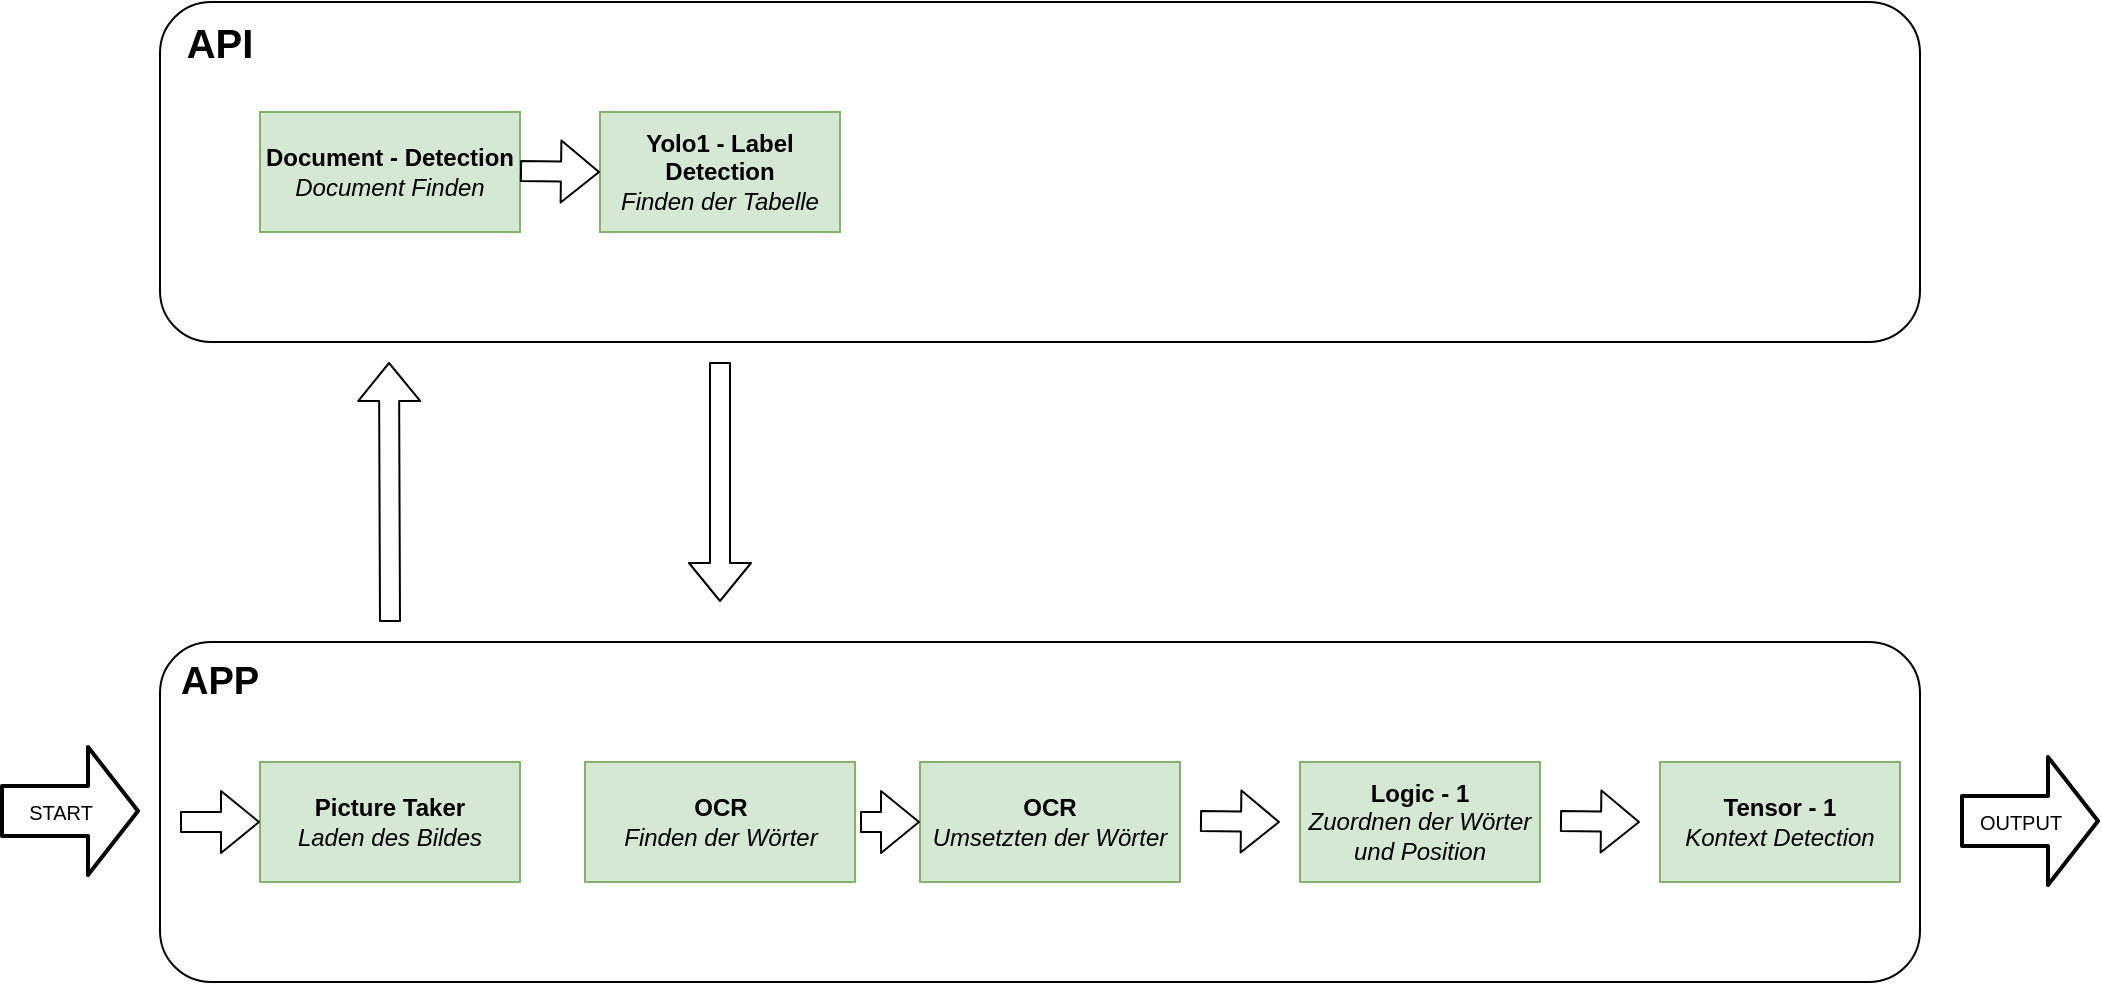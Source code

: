 <mxfile version="13.3.9" type="device" pages="2"><diagram id="wzDFNLVjh6_5oG3AAYfa" name="Übersicht"><mxGraphModel dx="1426" dy="905" grid="1" gridSize="10" guides="1" tooltips="1" connect="1" arrows="1" fold="1" page="1" pageScale="1" pageWidth="1169" pageHeight="827" math="0" shadow="0"><root><mxCell id="0"/><mxCell id="1" parent="0"/><mxCell id="Sfj_BKfz3mlcm8sz1EZm-1" value="" style="rounded=1;whiteSpace=wrap;html=1;" vertex="1" parent="1"><mxGeometry x="80" y="520" width="880" height="170" as="geometry"/></mxCell><mxCell id="Sfj_BKfz3mlcm8sz1EZm-3" value="" style="rounded=1;whiteSpace=wrap;html=1;" vertex="1" parent="1"><mxGeometry x="80" y="200" width="880" height="170" as="geometry"/></mxCell><mxCell id="PIfYHSFAylh4_fFMRjb5-8" value="&lt;font style=&quot;font-size: 14px&quot;&gt;&lt;b&gt;&amp;nbsp;Zurück/Nächstes Bild&amp;nbsp;&lt;/b&gt;&lt;/font&gt;" style="edgeStyle=orthogonalEdgeStyle;rounded=0;orthogonalLoop=1;jettySize=auto;html=1;strokeWidth=6;fillColor=#0050ef;strokeColor=#001DBC;" parent="1" source="PIfYHSFAylh4_fFMRjb5-3" edge="1"><mxGeometry relative="1" as="geometry"><Array as="points"><mxPoint x="1040" y="20"/><mxPoint x="130" y="20"/></Array><mxPoint x="130" y="230" as="targetPoint"/></mxGeometry></mxCell><mxCell id="PIfYHSFAylh4_fFMRjb5-9" value="&lt;font style=&quot;font-size: 10px&quot;&gt;START&lt;/font&gt;" style="shape=flexArrow;endArrow=classic;html=1;strokeWidth=2;entryX=0;entryY=0.5;entryDx=0;entryDy=0;endWidth=37;endSize=7.67;startSize=10;sourcePerimeterSpacing=0;fontColor=#000000;labelBorderColor=none;width=24;" parent="1" edge="1"><mxGeometry x="-0.143" width="50" height="50" relative="1" as="geometry"><mxPoint y="604.5" as="sourcePoint"/><mxPoint x="70" y="604.5" as="targetPoint"/><mxPoint as="offset"/></mxGeometry></mxCell><mxCell id="PIfYHSFAylh4_fFMRjb5-12" value="&lt;b&gt;Document - Detection&lt;/b&gt;&lt;br&gt;&lt;i&gt;Document Finden&lt;/i&gt;" style="rounded=0;whiteSpace=wrap;html=1;fillColor=#d5e8d4;strokeColor=#82b366;" parent="1" vertex="1"><mxGeometry x="130" y="255" width="130" height="60" as="geometry"/></mxCell><mxCell id="PIfYHSFAylh4_fFMRjb5-13" value="&lt;b&gt;Yolo1 - Label Detection&lt;/b&gt;&lt;br&gt;&lt;i&gt;Finden der Tabelle&lt;/i&gt;" style="rounded=0;whiteSpace=wrap;html=1;fillColor=#d5e8d4;strokeColor=#82b366;" parent="1" vertex="1"><mxGeometry x="300" y="255" width="120" height="60" as="geometry"/></mxCell><mxCell id="PIfYHSFAylh4_fFMRjb5-14" value="&lt;b&gt;OCR&lt;br&gt;&lt;/b&gt;&lt;i&gt;Finden der Wörter&lt;/i&gt;" style="rounded=0;whiteSpace=wrap;html=1;fillColor=#d5e8d4;strokeColor=#82b366;" parent="1" vertex="1"><mxGeometry x="292.5" y="580" width="135" height="60" as="geometry"/></mxCell><mxCell id="PIfYHSFAylh4_fFMRjb5-15" value="&lt;b&gt;OCR&lt;br&gt;&lt;/b&gt;&lt;i&gt;Umsetzten der Wörter&lt;/i&gt;" style="rounded=0;whiteSpace=wrap;html=1;fillColor=#d5e8d4;strokeColor=#82b366;" parent="1" vertex="1"><mxGeometry x="460" y="580" width="130" height="60" as="geometry"/></mxCell><mxCell id="PIfYHSFAylh4_fFMRjb5-16" value="&lt;b&gt;Tensor - 1&lt;/b&gt;&lt;br&gt;&lt;i&gt;Kontext Detection&lt;/i&gt;" style="rounded=0;whiteSpace=wrap;html=1;fillColor=#d5e8d4;strokeColor=#82b366;" parent="1" vertex="1"><mxGeometry x="830" y="580" width="120" height="60" as="geometry"/></mxCell><mxCell id="PIfYHSFAylh4_fFMRjb5-18" value="&lt;b&gt;Logic - 1&lt;/b&gt;&lt;br&gt;&lt;i&gt;Zuordnen der Wörter und Position&lt;/i&gt;" style="rounded=0;whiteSpace=wrap;html=1;fillColor=#d5e8d4;strokeColor=#82b366;" parent="1" vertex="1"><mxGeometry x="650" y="580" width="120" height="60" as="geometry"/></mxCell><mxCell id="Sfj_BKfz3mlcm8sz1EZm-2" value="&lt;b&gt;&lt;font style=&quot;font-size: 19px&quot;&gt;APP&lt;/font&gt;&lt;/b&gt;" style="text;html=1;strokeColor=none;fillColor=none;align=center;verticalAlign=middle;whiteSpace=wrap;rounded=0;" vertex="1" parent="1"><mxGeometry x="90" y="530" width="40" height="20" as="geometry"/></mxCell><mxCell id="Sfj_BKfz3mlcm8sz1EZm-4" value="&lt;b&gt;&lt;font style=&quot;font-size: 20px&quot;&gt;API&lt;/font&gt;&lt;/b&gt;" style="text;html=1;strokeColor=none;fillColor=none;align=center;verticalAlign=middle;whiteSpace=wrap;rounded=0;" vertex="1" parent="1"><mxGeometry x="90" y="210" width="40" height="20" as="geometry"/></mxCell><mxCell id="Sfj_BKfz3mlcm8sz1EZm-5" value="&lt;b&gt;Picture Taker&lt;/b&gt;&lt;br&gt;&lt;i&gt;Laden des Bildes&lt;/i&gt;" style="rounded=0;whiteSpace=wrap;html=1;fillColor=#d5e8d4;strokeColor=#82b366;" vertex="1" parent="1"><mxGeometry x="130" y="580" width="130" height="60" as="geometry"/></mxCell><mxCell id="Sfj_BKfz3mlcm8sz1EZm-6" value="" style="shape=flexArrow;endArrow=classic;html=1;" edge="1" parent="1"><mxGeometry width="50" height="50" relative="1" as="geometry"><mxPoint x="195" y="510" as="sourcePoint"/><mxPoint x="194.5" y="380" as="targetPoint"/></mxGeometry></mxCell><mxCell id="Sfj_BKfz3mlcm8sz1EZm-7" value="" style="shape=flexArrow;endArrow=classic;html=1;" edge="1" parent="1"><mxGeometry width="50" height="50" relative="1" as="geometry"><mxPoint x="360" y="380" as="sourcePoint"/><mxPoint x="360" y="500" as="targetPoint"/></mxGeometry></mxCell><mxCell id="Sfj_BKfz3mlcm8sz1EZm-8" value="" style="shape=flexArrow;endArrow=classic;html=1;entryX=0;entryY=0.5;entryDx=0;entryDy=0;" edge="1" parent="1" target="Sfj_BKfz3mlcm8sz1EZm-5"><mxGeometry width="50" height="50" relative="1" as="geometry"><mxPoint x="90" y="610" as="sourcePoint"/><mxPoint x="130" y="580" as="targetPoint"/></mxGeometry></mxCell><mxCell id="Sfj_BKfz3mlcm8sz1EZm-10" value="" style="shape=flexArrow;endArrow=classic;html=1;" edge="1" parent="1"><mxGeometry width="50" height="50" relative="1" as="geometry"><mxPoint x="260" y="284.5" as="sourcePoint"/><mxPoint x="300" y="285" as="targetPoint"/></mxGeometry></mxCell><mxCell id="Sfj_BKfz3mlcm8sz1EZm-11" value="" style="shape=flexArrow;endArrow=classic;html=1;" edge="1" parent="1"><mxGeometry width="50" height="50" relative="1" as="geometry"><mxPoint x="430" y="610" as="sourcePoint"/><mxPoint x="460" y="610" as="targetPoint"/></mxGeometry></mxCell><mxCell id="Sfj_BKfz3mlcm8sz1EZm-12" value="" style="shape=flexArrow;endArrow=classic;html=1;" edge="1" parent="1"><mxGeometry width="50" height="50" relative="1" as="geometry"><mxPoint x="600" y="609.5" as="sourcePoint"/><mxPoint x="640" y="610" as="targetPoint"/></mxGeometry></mxCell><mxCell id="Sfj_BKfz3mlcm8sz1EZm-13" value="" style="shape=flexArrow;endArrow=classic;html=1;" edge="1" parent="1"><mxGeometry width="50" height="50" relative="1" as="geometry"><mxPoint x="780" y="609.5" as="sourcePoint"/><mxPoint x="820" y="610" as="targetPoint"/></mxGeometry></mxCell><mxCell id="Sfj_BKfz3mlcm8sz1EZm-15" value="&lt;font style=&quot;font-size: 10px&quot;&gt;OUTPUT&lt;br&gt;&lt;/font&gt;" style="shape=flexArrow;endArrow=classic;html=1;strokeWidth=2;entryX=0;entryY=0.5;entryDx=0;entryDy=0;endWidth=37;endSize=7.67;startSize=10;sourcePerimeterSpacing=0;fontColor=#000000;labelBorderColor=none;width=24;" edge="1" parent="1"><mxGeometry x="-0.143" width="50" height="50" relative="1" as="geometry"><mxPoint x="980" y="609.5" as="sourcePoint"/><mxPoint x="1050" y="609.5" as="targetPoint"/><mxPoint as="offset"/></mxGeometry></mxCell></root></mxGraphModel></diagram><diagram id="4sU3EDd1HIAh3fH0Yquz" name="Mockups"><mxGraphModel dx="1426" dy="905" grid="1" gridSize="10" guides="1" tooltips="1" connect="1" arrows="1" fold="1" page="1" pageScale="1" pageWidth="1169" pageHeight="827" math="0" shadow="0"><root><mxCell id="UN1vTohB_gcS5oZ3SH4d-0"/><mxCell id="UN1vTohB_gcS5oZ3SH4d-1" parent="UN1vTohB_gcS5oZ3SH4d-0"/><mxCell id="UN1vTohB_gcS5oZ3SH4d-3" value="" style="html=1;verticalLabelPosition=bottom;labelBackgroundColor=#ffffff;verticalAlign=top;shadow=0;dashed=0;strokeWidth=1;shape=mxgraph.ios7.misc.iphone;strokeColor=#c0c0c0;fontSize=18;fontColor=#000000;align=left;" parent="UN1vTohB_gcS5oZ3SH4d-1" vertex="1"><mxGeometry x="485" y="10" width="200" height="400" as="geometry"/></mxCell><mxCell id="UN1vTohB_gcS5oZ3SH4d-57" value="" style="rounded=1;whiteSpace=wrap;html=1;fontSize=6;fontColor=#FFFFFF;align=center;labelBackgroundColor=#CCCCCC;strokeColor=none;" parent="UN1vTohB_gcS5oZ3SH4d-1" vertex="1"><mxGeometry x="500" y="320" width="170" height="30" as="geometry"/></mxCell><mxCell id="UN1vTohB_gcS5oZ3SH4d-2" value="" style="html=1;verticalLabelPosition=bottom;labelBackgroundColor=#ffffff;verticalAlign=top;shadow=0;dashed=0;strokeWidth=1;shape=mxgraph.ios7.misc.iphone;strokeColor=#c0c0c0;fontSize=18;fontColor=#000000;align=left;" parent="UN1vTohB_gcS5oZ3SH4d-1" vertex="1"><mxGeometry x="10" y="240" width="200" height="400" as="geometry"/></mxCell><mxCell id="UN1vTohB_gcS5oZ3SH4d-4" value="" style="html=1;verticalLabelPosition=bottom;labelBackgroundColor=#ffffff;verticalAlign=top;shadow=0;dashed=0;strokeWidth=1;shape=mxgraph.ios7.misc.iphone;strokeColor=#c0c0c0;fontSize=18;fontColor=#000000;align=left;" parent="UN1vTohB_gcS5oZ3SH4d-1" vertex="1"><mxGeometry x="485" y="420" width="200" height="400" as="geometry"/></mxCell><mxCell id="UN1vTohB_gcS5oZ3SH4d-5" value="" style="html=1;verticalLabelPosition=bottom;labelBackgroundColor=#ffffff;verticalAlign=top;shadow=0;dashed=0;strokeWidth=1;shape=mxgraph.ios7.misc.iphone;strokeColor=#c0c0c0;fontSize=18;fontColor=#000000;align=left;" parent="UN1vTohB_gcS5oZ3SH4d-1" vertex="1"><mxGeometry x="960" y="240" width="200" height="400" as="geometry"/></mxCell><mxCell id="UN1vTohB_gcS5oZ3SH4d-10" value="" style="html=1;verticalLabelPosition=bottom;labelBackgroundColor=#ffffff;verticalAlign=top;shadow=0;dashed=0;strokeWidth=2;shape=mxgraph.ios7.misc.edit_bar;strokeColor=#0080F0;fillColor=#e0e0e0;fontSize=18;fontColor=#000000;align=left;" parent="UN1vTohB_gcS5oZ3SH4d-1" vertex="1"><mxGeometry x="972.5" y="560" width="175" height="28.0" as="geometry"/></mxCell><mxCell id="UN1vTohB_gcS5oZ3SH4d-11" value="" style="html=1;strokeWidth=1;shadow=0;dashed=0;shape=mxgraph.ios7ui.appBar;fillColor=#ffffff;gradientColor=none;fontSize=18;fontColor=#000000;align=left;" parent="UN1vTohB_gcS5oZ3SH4d-1" vertex="1"><mxGeometry x="23" y="300" width="175" height="15" as="geometry"/></mxCell><mxCell id="UN1vTohB_gcS5oZ3SH4d-12" value="CARRIER" style="shape=rect;align=left;fontSize=8;spacingLeft=24;fontSize=4;fontColor=#aaaaaa;strokeColor=none;fillColor=none;spacingTop=4;" parent="UN1vTohB_gcS5oZ3SH4d-11" vertex="1"><mxGeometry y="0.5" width="50" height="13" relative="1" as="geometry"><mxPoint y="-6.5" as="offset"/></mxGeometry></mxCell><mxCell id="UN1vTohB_gcS5oZ3SH4d-13" value="11:55PM" style="shape=rect;fontSize=8;fontColor=#aaaaaa;strokeColor=none;fillColor=none;spacingTop=4;" parent="UN1vTohB_gcS5oZ3SH4d-11" vertex="1"><mxGeometry x="0.5" y="0.5" width="50" height="13" relative="1" as="geometry"><mxPoint x="-30" y="-6.5" as="offset"/></mxGeometry></mxCell><mxCell id="UN1vTohB_gcS5oZ3SH4d-14" value="98%" style="shape=rect;align=right;fontSize=8;spacingRight=19;fontSize=6;fontColor=#aaaaaa;strokeColor=none;fillColor=none;spacingTop=4;" parent="UN1vTohB_gcS5oZ3SH4d-11" vertex="1"><mxGeometry x="1" y="0.5" width="45" height="13" relative="1" as="geometry"><mxPoint x="-45" y="-6.5" as="offset"/></mxGeometry></mxCell><mxCell id="UN1vTohB_gcS5oZ3SH4d-15" value="" style="html=1;strokeWidth=1;shadow=0;dashed=0;shape=mxgraph.ios7ui.appBar;fillColor=#ffffff;gradientColor=none;fontSize=18;fontColor=#000000;align=left;" parent="UN1vTohB_gcS5oZ3SH4d-1" vertex="1"><mxGeometry x="498" y="480" width="175" height="15" as="geometry"/></mxCell><mxCell id="UN1vTohB_gcS5oZ3SH4d-16" value="CARRIER" style="shape=rect;align=left;fontSize=8;spacingLeft=24;fontSize=4;fontColor=#aaaaaa;strokeColor=none;fillColor=none;spacingTop=4;" parent="UN1vTohB_gcS5oZ3SH4d-15" vertex="1"><mxGeometry y="0.5" width="50" height="13" relative="1" as="geometry"><mxPoint y="-6.5" as="offset"/></mxGeometry></mxCell><mxCell id="UN1vTohB_gcS5oZ3SH4d-17" value="11:55PM" style="shape=rect;fontSize=8;fontColor=#aaaaaa;strokeColor=none;fillColor=none;spacingTop=4;" parent="UN1vTohB_gcS5oZ3SH4d-15" vertex="1"><mxGeometry x="0.5" y="0.5" width="50" height="13" relative="1" as="geometry"><mxPoint x="-30" y="-6.5" as="offset"/></mxGeometry></mxCell><mxCell id="UN1vTohB_gcS5oZ3SH4d-18" value="98%" style="shape=rect;align=right;fontSize=8;spacingRight=19;fontSize=6;fontColor=#aaaaaa;strokeColor=none;fillColor=none;spacingTop=4;" parent="UN1vTohB_gcS5oZ3SH4d-15" vertex="1"><mxGeometry x="1" y="0.5" width="45" height="13" relative="1" as="geometry"><mxPoint x="-45" y="-6.5" as="offset"/></mxGeometry></mxCell><mxCell id="UN1vTohB_gcS5oZ3SH4d-19" value="" style="html=1;strokeWidth=1;shadow=0;dashed=0;shape=mxgraph.ios7ui.appBar;fillColor=#ffffff;gradientColor=none;fontSize=18;fontColor=#000000;align=left;" parent="UN1vTohB_gcS5oZ3SH4d-1" vertex="1"><mxGeometry x="498" y="70" width="175" height="15" as="geometry"/></mxCell><mxCell id="UN1vTohB_gcS5oZ3SH4d-20" value="CARRIER" style="shape=rect;align=left;fontSize=8;spacingLeft=24;fontSize=4;fontColor=#aaaaaa;strokeColor=none;fillColor=none;spacingTop=4;" parent="UN1vTohB_gcS5oZ3SH4d-19" vertex="1"><mxGeometry y="0.5" width="50" height="13" relative="1" as="geometry"><mxPoint y="-6.5" as="offset"/></mxGeometry></mxCell><mxCell id="UN1vTohB_gcS5oZ3SH4d-21" value="11:55PM" style="shape=rect;fontSize=8;fontColor=#aaaaaa;strokeColor=none;fillColor=none;spacingTop=4;" parent="UN1vTohB_gcS5oZ3SH4d-19" vertex="1"><mxGeometry x="0.5" y="0.5" width="50" height="13" relative="1" as="geometry"><mxPoint x="-30" y="-6.5" as="offset"/></mxGeometry></mxCell><mxCell id="UN1vTohB_gcS5oZ3SH4d-22" value="98%" style="shape=rect;align=right;fontSize=8;spacingRight=19;fontSize=6;fontColor=#aaaaaa;strokeColor=none;fillColor=none;spacingTop=4;" parent="UN1vTohB_gcS5oZ3SH4d-19" vertex="1"><mxGeometry x="1" y="0.5" width="45" height="13" relative="1" as="geometry"><mxPoint x="-45" y="-6.5" as="offset"/></mxGeometry></mxCell><mxCell id="UN1vTohB_gcS5oZ3SH4d-24" value="" style="shape=rect;strokeColor=none;fillColor=#ffffff;gradientColor=none;shadow=0;fontSize=18;fontColor=#000000;align=left;" parent="UN1vTohB_gcS5oZ3SH4d-1" vertex="1"><mxGeometry x="503" y="495" width="164" height="120" as="geometry"/></mxCell><mxCell id="UN1vTohB_gcS5oZ3SH4d-25" value="Test 1" style="shape=rect;strokeColor=none;fontSize=10;fontColor=#000000;resizeWidth=1;align=left;spacingLeft=25;spacingTop=2;" parent="UN1vTohB_gcS5oZ3SH4d-24" vertex="1"><mxGeometry width="164" height="20" relative="1" as="geometry"/></mxCell><mxCell id="UN1vTohB_gcS5oZ3SH4d-26" value="" style="html=1;verticalLabelPosition=bottom;labelBackgroundColor=#ffffff;verticalAlign=top;shadow=0;dashed=0;strokeWidth=2;shape=mxgraph.ios7.misc.check;strokeColor=#0080f0;fontFamily=Helvetica;fontSize=12;fontColor=#000000;align=center;fillColor=#FF9501;" parent="UN1vTohB_gcS5oZ3SH4d-25" vertex="1"><mxGeometry y="0.5" width="15" height="15" relative="1" as="geometry"><mxPoint x="5" y="-7.5" as="offset"/></mxGeometry></mxCell><mxCell id="UN1vTohB_gcS5oZ3SH4d-28" value="Test 2" style="shape=rect;strokeColor=none;fontSize=10;fontColor=#000000;resizeWidth=1;align=left;spacingLeft=25;spacingTop=2;" parent="UN1vTohB_gcS5oZ3SH4d-24" vertex="1"><mxGeometry width="164" height="20" relative="1" as="geometry"><mxPoint y="20" as="offset"/></mxGeometry></mxCell><mxCell id="UN1vTohB_gcS5oZ3SH4d-29" value="" style="html=1;verticalLabelPosition=bottom;labelBackgroundColor=#ffffff;verticalAlign=top;shadow=0;dashed=0;strokeWidth=2;shape=mxgraph.ios7.misc.check;strokeColor=#0080f0;fontFamily=Helvetica;fontSize=12;fontColor=#000000;align=center;fillColor=#FF3B2F;" parent="UN1vTohB_gcS5oZ3SH4d-28" vertex="1"><mxGeometry y="0.5" width="15" height="15" relative="1" as="geometry"><mxPoint x="5" y="-7.5" as="offset"/></mxGeometry></mxCell><mxCell id="UN1vTohB_gcS5oZ3SH4d-31" value="Test 3" style="shape=rect;strokeColor=none;fontSize=10;fontColor=#000000;resizeWidth=1;align=left;spacingLeft=25;spacingTop=2;" parent="UN1vTohB_gcS5oZ3SH4d-24" vertex="1"><mxGeometry width="164" height="20" relative="1" as="geometry"><mxPoint y="40" as="offset"/></mxGeometry></mxCell><mxCell id="UN1vTohB_gcS5oZ3SH4d-32" value="" style="html=1;verticalLabelPosition=bottom;labelBackgroundColor=#ffffff;verticalAlign=top;shadow=0;dashed=0;strokeWidth=2;shape=mxgraph.ios7.misc.check;strokeColor=#0080f0;fontFamily=Helvetica;fontSize=12;fontColor=#000000;align=center;fillColor=#4CDA64;" parent="UN1vTohB_gcS5oZ3SH4d-31" vertex="1"><mxGeometry y="0.5" width="15" height="15" relative="1" as="geometry"><mxPoint x="5" y="-7.5" as="offset"/></mxGeometry></mxCell><mxCell id="UN1vTohB_gcS5oZ3SH4d-34" value="Test 4" style="shape=rect;strokeColor=none;fontSize=10;fontColor=#000000;resizeWidth=1;align=left;spacingLeft=25;spacingTop=2;" parent="UN1vTohB_gcS5oZ3SH4d-24" vertex="1"><mxGeometry width="164" height="20" relative="1" as="geometry"><mxPoint y="60" as="offset"/></mxGeometry></mxCell><mxCell id="UN1vTohB_gcS5oZ3SH4d-35" value="" style="shape=rect;rounded=1;rSize=3;strokeColor=none;fillColor=#007AFF;" parent="UN1vTohB_gcS5oZ3SH4d-34" vertex="1"><mxGeometry y="0.5" width="15" height="15" relative="1" as="geometry"><mxPoint x="5" y="-7.5" as="offset"/></mxGeometry></mxCell><mxCell id="UN1vTohB_gcS5oZ3SH4d-37" value="Test 5" style="shape=rect;strokeColor=none;fontSize=10;fontColor=#000000;resizeWidth=1;align=left;spacingLeft=25;spacingTop=2;" parent="UN1vTohB_gcS5oZ3SH4d-24" vertex="1"><mxGeometry width="164" height="20" relative="1" as="geometry"><mxPoint y="80" as="offset"/></mxGeometry></mxCell><mxCell id="UN1vTohB_gcS5oZ3SH4d-38" value="" style="shape=rect;rounded=1;rSize=3;strokeColor=none;fillColor=#5855D6;" parent="UN1vTohB_gcS5oZ3SH4d-37" vertex="1"><mxGeometry y="0.5" width="15" height="15" relative="1" as="geometry"><mxPoint x="5" y="-7.5" as="offset"/></mxGeometry></mxCell><mxCell id="UN1vTohB_gcS5oZ3SH4d-40" value="Berechnung Abgeschlossen" style="shape=rect;strokeColor=none;fontSize=10;fontColor=#000000;resizeWidth=1;align=left;spacingLeft=25;spacingTop=2;" parent="UN1vTohB_gcS5oZ3SH4d-24" vertex="1"><mxGeometry width="164" height="20" relative="1" as="geometry"><mxPoint y="100" as="offset"/></mxGeometry></mxCell><mxCell id="UN1vTohB_gcS5oZ3SH4d-41" value="" style="shape=rect;rounded=1;rSize=3;strokeColor=none;fillColor=#8F8E94;" parent="UN1vTohB_gcS5oZ3SH4d-40" vertex="1"><mxGeometry y="0.5" width="15" height="15" relative="1" as="geometry"><mxPoint x="5" y="-7.5" as="offset"/></mxGeometry></mxCell><mxCell id="UN1vTohB_gcS5oZ3SH4d-44" value="Bild Ausgabe" style="html=1;whiteSpace=wrap;comic=1;strokeWidth=2;fontFamily=Comic Sans MS;fontStyle=1;align=left;" parent="UN1vTohB_gcS5oZ3SH4d-1" vertex="1"><mxGeometry x="526" y="160" width="120" height="140" as="geometry"/></mxCell><UserObject label="&lt;div id=&quot;bannerL&quot; style=&quot;margin: 0px 0px 0px -160px ; padding: 0px ; top: 20px ; width: 160px ; height: 10px ; float: left ; font-size: 8px&quot;&gt;&lt;div id=&quot;div-gpt-ad-1474537762122-2&quot; style=&quot;margin: 0px ; padding: 0px&quot;&gt;&lt;div id=&quot;google_ads_iframe_/15188745/Lipsum-Unit3_0__container__&quot; style=&quot;margin: 0px ; padding: 0px ; border: 0pt none ; display: inline-block ; width: 160px ; height: 600px&quot;&gt;&lt;font style=&quot;font-size: 8px&quot;&gt;&lt;iframe frameborder=&quot;0&quot; id=&quot;google_ads_iframe_/15188745/Lipsum-Unit3_0&quot; title=&quot;3rd party ad content&quot; marginwidth=&quot;0&quot; marginheight=&quot;0&quot; width=&quot;160&quot; height=&quot;600&quot; style=&quot;margin: 0px ; padding: 0px ; border-width: 0px ; vertical-align: bottom&quot;&gt;&lt;/iframe&gt;&lt;/font&gt;&lt;/div&gt;&lt;/div&gt;&lt;/div&gt;&lt;div id=&quot;bannerR&quot; style=&quot;margin: 0px -160px 0px 0px ; padding: 0px ; top: 20px ; width: 160px ; height: 10px ; float: right ; font-size: 8px&quot;&gt;&lt;div id=&quot;div-gpt-ad-1474537762122-3&quot; style=&quot;margin: 0px ; padding: 0px&quot;&gt;&lt;div id=&quot;google_ads_iframe_/15188745/Lipsum-Unit4_0__container__&quot; style=&quot;margin: 0px ; padding: 0px ; border: 0pt none ; display: inline-block ; width: 160px ; height: 600px&quot;&gt;&lt;font style=&quot;font-size: 8px&quot;&gt;&lt;iframe frameborder=&quot;0&quot; id=&quot;google_ads_iframe_/15188745/Lipsum-Unit4_0&quot; title=&quot;3rd party ad content&quot; marginwidth=&quot;0&quot; marginheight=&quot;0&quot; width=&quot;160&quot; height=&quot;600&quot; style=&quot;margin: 0px ; padding: 0px ; border-width: 0px ; vertical-align: bottom&quot;&gt;&lt;/iframe&gt;&lt;/font&gt;&lt;/div&gt;&lt;/div&gt;&lt;/div&gt;&lt;div class=&quot;boxed&quot; style=&quot;margin: 10px 28.797px ; padding: 0px ; clear: both ; font-size: 8px&quot;&gt;&lt;div id=&quot;lipsum&quot; style=&quot;margin: 0px ; padding: 0px ; font-family: &amp;#34;open sans&amp;#34; , &amp;#34;arial&amp;#34; , sans-serif&quot;&gt;&lt;p style=&quot;margin: 0px 0px 15px ; padding: 0px&quot;&gt;&lt;font style=&quot;font-size: 8px&quot;&gt;Lorem ipsum dolor sit amet, consectetur adipiscing elit. Vivamus egestas risus vitae bibendum dictum. Fusce vestibulum cursus ante, sit amet semper massa auctor sit amet. Aliquam dictum ipsum leo, ac mollis lorem molestie eget. Phasellus volutpat nunc ac mauris eleifend, in consectetur urna dignissim. Aliquam at rhoncus turpis. Proin a nunc et dui dapibus condimentum nec at libero. Pellentesque finibus facilisis ligula ut rhoncus. Vestibulum euismod tempus sapien, a vestibulum velit ultrices sed. Etiam quis nisl velit. Vestibulum vel interdum est, ac scelerisque ligula. Donec porta hendrerit urna ac fermentum. Maecenas vel tristique velit. Curabitur sodales tempor quam eu iaculis. Aliquam ex nisl, condimentum ac rutrum ut, aliquam eget elit.&lt;/font&gt;&lt;/p&gt;&lt;p style=&quot;margin: 0px 0px 15px ; padding: 0px&quot;&gt;&lt;font style=&quot;font-size: 8px&quot;&gt;Duis eget purus id dolor aliquet iaculis. Donec felis arcu, ultrices vestibulum libero ac, luctus semper velit. Quisque et mollis tortor. Vivamus tristique, sem in consequat dignissim, ipsum risus pharetra purus, in dignissim eros eros vitae mi. Integer convallis nisi et risus sollicitudin accumsan. Vivamus tincidunt orci quis ex bibendum feugiat. Integer tellus quam, pulvinar at felis sed, suscipit viverra massa. Donec condimentum mi ut turpis pulvinar, a pulvinar nisi semper. Maecenas pretium pulvinar felis sit amet malesuada.&lt;/font&gt;&lt;/p&gt;&lt;div&gt;&lt;br&gt;&lt;/div&gt;&lt;p style=&quot;font-size: 14px&quot;&gt;&lt;/p&gt;&lt;/div&gt;&lt;/div&gt;" placeholders="1" name="Variable" id="UN1vTohB_gcS5oZ3SH4d-46"><mxCell style="text;html=1;strokeColor=none;fillColor=none;align=left;verticalAlign=middle;whiteSpace=wrap;overflow=hidden;fontSize=18;fontColor=#000000;spacing=0;spacingRight=-1;fillOpacity=100;" parent="UN1vTohB_gcS5oZ3SH4d-1" vertex="1"><mxGeometry x="500" y="97.5" width="170" height="55" as="geometry"/></mxCell></UserObject><mxCell id="UN1vTohB_gcS5oZ3SH4d-47" value="" style="html=1;verticalLabelPosition=bottom;labelBackgroundColor=#ffffff;verticalAlign=top;shadow=0;dashed=0;strokeWidth=2;shape=mxgraph.ios7.misc.scroll_(horizontal);fillColor=#a0a0a0;fontSize=18;fontColor=#000000;align=left;rotation=-90;" parent="UN1vTohB_gcS5oZ3SH4d-1" vertex="1"><mxGeometry x="620" y="294" width="100" height="6" as="geometry"/></mxCell><mxCell id="UN1vTohB_gcS5oZ3SH4d-53" value="" style="html=1;verticalLabelPosition=bottom;align=center;labelBackgroundColor=#ffffff;verticalAlign=top;strokeWidth=2;strokeColor=#0080F0;shadow=0;dashed=0;shape=mxgraph.ios7.icons.reload;fontSize=6;fontColor=#000000;" parent="UN1vTohB_gcS5oZ3SH4d-1" vertex="1"><mxGeometry x="550" y="330" width="15" height="17" as="geometry"/></mxCell><mxCell id="UN1vTohB_gcS5oZ3SH4d-54" value="" style="html=1;verticalLabelPosition=bottom;align=center;labelBackgroundColor=#ffffff;verticalAlign=top;strokeWidth=2;strokeColor=#0080F0;shadow=0;dashed=0;shape=mxgraph.ios7.icons.pointer;fontSize=6;fontColor=#000000;" parent="UN1vTohB_gcS5oZ3SH4d-1" vertex="1"><mxGeometry x="590" y="330.2" width="15" height="17" as="geometry"/></mxCell><mxCell id="UN1vTohB_gcS5oZ3SH4d-55" value="" style="html=1;verticalLabelPosition=bottom;align=center;labelBackgroundColor=#ffffff;verticalAlign=top;strokeWidth=2;strokeColor=#0080F0;shadow=0;dashed=0;shape=mxgraph.ios7.icons.backward;fontSize=6;fontColor=#000000;rotation=-180;" parent="UN1vTohB_gcS5oZ3SH4d-1" vertex="1"><mxGeometry x="630" y="330.2" width="30" height="16.8" as="geometry"/></mxCell><mxCell id="UN1vTohB_gcS5oZ3SH4d-56" value="" style="html=1;verticalLabelPosition=bottom;align=center;labelBackgroundColor=#ffffff;verticalAlign=top;strokeWidth=2;strokeColor=#0080F0;shadow=0;dashed=0;shape=mxgraph.ios7.icons.backward;fontSize=6;fontColor=#000000;" parent="UN1vTohB_gcS5oZ3SH4d-1" vertex="1"><mxGeometry x="503" y="330" width="30" height="16.8" as="geometry"/></mxCell><mxCell id="UN1vTohB_gcS5oZ3SH4d-58" value="" style="verticalLabelPosition=bottom;shadow=0;dashed=0;align=center;html=1;verticalAlign=top;strokeWidth=1;shape=mxgraph.mockup.misc.progressBar;fillColor=#cccccc;strokeColor=none;fillColor2=#99ddff;barPos=71.529;labelBackgroundColor=#CCCCCC;fontSize=6;fontColor=#FFFFFF;" parent="UN1vTohB_gcS5oZ3SH4d-1" vertex="1"><mxGeometry x="500" y="660" width="170" height="20" as="geometry"/></mxCell><mxCell id="UN1vTohB_gcS5oZ3SH4d-59" value="" style="rounded=0;whiteSpace=wrap;html=1;labelBackgroundColor=#CCCCCC;fillColor=#bac8d3;fontSize=6;align=center;strokeColor=#23445d;" parent="UN1vTohB_gcS5oZ3SH4d-1" vertex="1"><mxGeometry x="23" y="315" width="174" height="245" as="geometry"/></mxCell><mxCell id="UN1vTohB_gcS5oZ3SH4d-60" value="" style="ellipse;whiteSpace=wrap;html=1;aspect=fixed;labelBackgroundColor=#CCCCCC;fillColor=#4D4D4D;fontSize=6;align=center;strokeColor=#432D57;fontColor=#ffffff;" parent="UN1vTohB_gcS5oZ3SH4d-1" vertex="1"><mxGeometry x="90" y="535" width="40" height="40" as="geometry"/></mxCell><mxCell id="UN1vTohB_gcS5oZ3SH4d-61" value="" style="ellipse;whiteSpace=wrap;html=1;aspect=fixed;labelBackgroundColor=#CCCCCC;strokeColor=#B20000;fillColor=#FF3333;fontSize=6;fontColor=#ffffff;align=center;" parent="UN1vTohB_gcS5oZ3SH4d-1" vertex="1"><mxGeometry x="95" y="540" width="30" height="30" as="geometry"/></mxCell><mxCell id="UN1vTohB_gcS5oZ3SH4d-62" value="" style="rounded=1;whiteSpace=wrap;html=1;labelBackgroundColor=#CCCCCC;strokeColor=#666666;fillColor=#f5f5f5;fontSize=6;fontColor=#333333;align=center;opacity=30;" parent="UN1vTohB_gcS5oZ3SH4d-1" vertex="1"><mxGeometry x="23" y="315" width="174" height="25" as="geometry"/></mxCell><mxCell id="UN1vTohB_gcS5oZ3SH4d-63" value="" style="html=1;verticalLabelPosition=bottom;align=center;labelBackgroundColor=#ffffff;verticalAlign=top;strokeWidth=2;strokeColor=#0080F0;shadow=0;dashed=0;shape=mxgraph.ios7.icons.controls;fillColor=none;fontSize=6;fontColor=#FFFFFF;opacity=30;" parent="UN1vTohB_gcS5oZ3SH4d-1" vertex="1"><mxGeometry x="180" y="320.5" width="10" height="14" as="geometry"/></mxCell></root></mxGraphModel></diagram></mxfile>